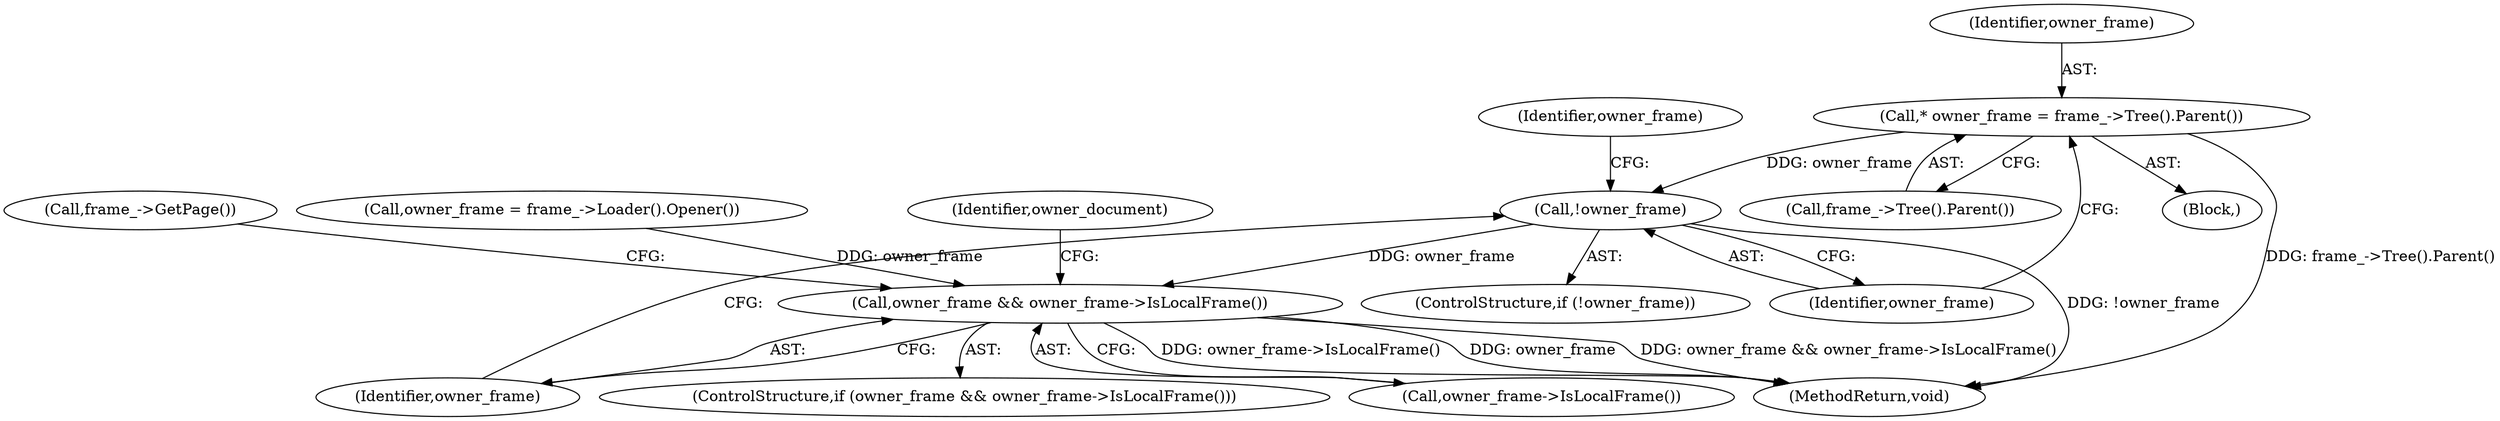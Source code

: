 digraph "0_Chrome_90f878780cce9c4b0475fcea14d91b8f510cce11_1@pointer" {
"1000138" [label="(Call,* owner_frame = frame_->Tree().Parent())"];
"1000142" [label="(Call,!owner_frame)"];
"1000148" [label="(Call,owner_frame && owner_frame->IsLocalFrame())"];
"1000149" [label="(Identifier,owner_frame)"];
"1000144" [label="(Call,owner_frame = frame_->Loader().Opener())"];
"1000143" [label="(Identifier,owner_frame)"];
"1000152" [label="(Identifier,owner_document)"];
"1000155" [label="(Call,frame_->GetPage())"];
"1000188" [label="(MethodReturn,void)"];
"1000147" [label="(ControlStructure,if (owner_frame && owner_frame->IsLocalFrame()))"];
"1000140" [label="(Call,frame_->Tree().Parent())"];
"1000142" [label="(Call,!owner_frame)"];
"1000150" [label="(Call,owner_frame->IsLocalFrame())"];
"1000139" [label="(Identifier,owner_frame)"];
"1000145" [label="(Identifier,owner_frame)"];
"1000141" [label="(ControlStructure,if (!owner_frame))"];
"1000138" [label="(Call,* owner_frame = frame_->Tree().Parent())"];
"1000148" [label="(Call,owner_frame && owner_frame->IsLocalFrame())"];
"1000136" [label="(Block,)"];
"1000138" -> "1000136"  [label="AST: "];
"1000138" -> "1000140"  [label="CFG: "];
"1000139" -> "1000138"  [label="AST: "];
"1000140" -> "1000138"  [label="AST: "];
"1000143" -> "1000138"  [label="CFG: "];
"1000138" -> "1000188"  [label="DDG: frame_->Tree().Parent()"];
"1000138" -> "1000142"  [label="DDG: owner_frame"];
"1000142" -> "1000141"  [label="AST: "];
"1000142" -> "1000143"  [label="CFG: "];
"1000143" -> "1000142"  [label="AST: "];
"1000145" -> "1000142"  [label="CFG: "];
"1000149" -> "1000142"  [label="CFG: "];
"1000142" -> "1000188"  [label="DDG: !owner_frame"];
"1000142" -> "1000148"  [label="DDG: owner_frame"];
"1000148" -> "1000147"  [label="AST: "];
"1000148" -> "1000149"  [label="CFG: "];
"1000148" -> "1000150"  [label="CFG: "];
"1000149" -> "1000148"  [label="AST: "];
"1000150" -> "1000148"  [label="AST: "];
"1000152" -> "1000148"  [label="CFG: "];
"1000155" -> "1000148"  [label="CFG: "];
"1000148" -> "1000188"  [label="DDG: owner_frame"];
"1000148" -> "1000188"  [label="DDG: owner_frame && owner_frame->IsLocalFrame()"];
"1000148" -> "1000188"  [label="DDG: owner_frame->IsLocalFrame()"];
"1000144" -> "1000148"  [label="DDG: owner_frame"];
}
